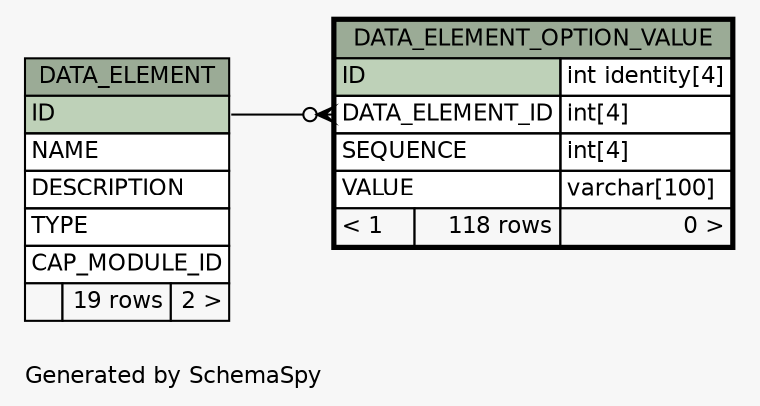 // dot 2.28.0 on Windows 7 6.1
// SchemaSpy rev 590
digraph "oneDegreeRelationshipsDiagram" {
  graph [
    rankdir="RL"
    bgcolor="#f7f7f7"
    label="\nGenerated by SchemaSpy"
    labeljust="l"
    nodesep="0.18"
    ranksep="0.46"
    fontname="Helvetica"
    fontsize="11"
  ];
  node [
    fontname="Helvetica"
    fontsize="11"
    shape="plaintext"
  ];
  edge [
    arrowsize="0.8"
  ];
  "DATA_ELEMENT_OPTION_VALUE":"DATA_ELEMENT_ID":w -> "DATA_ELEMENT":"ID":e [arrowhead=none dir=back arrowtail=crowodot];
  "DATA_ELEMENT" [
    label=<
    <TABLE BORDER="0" CELLBORDER="1" CELLSPACING="0" BGCOLOR="#ffffff">
      <TR><TD COLSPAN="3" BGCOLOR="#9bab96" ALIGN="CENTER">DATA_ELEMENT</TD></TR>
      <TR><TD PORT="ID" COLSPAN="3" BGCOLOR="#bed1b8" ALIGN="LEFT">ID</TD></TR>
      <TR><TD PORT="NAME" COLSPAN="3" ALIGN="LEFT">NAME</TD></TR>
      <TR><TD PORT="DESCRIPTION" COLSPAN="3" ALIGN="LEFT">DESCRIPTION</TD></TR>
      <TR><TD PORT="TYPE" COLSPAN="3" ALIGN="LEFT">TYPE</TD></TR>
      <TR><TD PORT="CAP_MODULE_ID" COLSPAN="3" ALIGN="LEFT">CAP_MODULE_ID</TD></TR>
      <TR><TD ALIGN="LEFT" BGCOLOR="#f7f7f7">  </TD><TD ALIGN="RIGHT" BGCOLOR="#f7f7f7">19 rows</TD><TD ALIGN="RIGHT" BGCOLOR="#f7f7f7">2 &gt;</TD></TR>
    </TABLE>>
    URL="DATA_ELEMENT.html"
    tooltip="DATA_ELEMENT"
  ];
  "DATA_ELEMENT_OPTION_VALUE" [
    label=<
    <TABLE BORDER="2" CELLBORDER="1" CELLSPACING="0" BGCOLOR="#ffffff">
      <TR><TD COLSPAN="3" BGCOLOR="#9bab96" ALIGN="CENTER">DATA_ELEMENT_OPTION_VALUE</TD></TR>
      <TR><TD PORT="ID" COLSPAN="2" BGCOLOR="#bed1b8" ALIGN="LEFT">ID</TD><TD PORT="ID.type" ALIGN="LEFT">int identity[4]</TD></TR>
      <TR><TD PORT="DATA_ELEMENT_ID" COLSPAN="2" ALIGN="LEFT">DATA_ELEMENT_ID</TD><TD PORT="DATA_ELEMENT_ID.type" ALIGN="LEFT">int[4]</TD></TR>
      <TR><TD PORT="SEQUENCE" COLSPAN="2" ALIGN="LEFT">SEQUENCE</TD><TD PORT="SEQUENCE.type" ALIGN="LEFT">int[4]</TD></TR>
      <TR><TD PORT="VALUE" COLSPAN="2" ALIGN="LEFT">VALUE</TD><TD PORT="VALUE.type" ALIGN="LEFT">varchar[100]</TD></TR>
      <TR><TD ALIGN="LEFT" BGCOLOR="#f7f7f7">&lt; 1</TD><TD ALIGN="RIGHT" BGCOLOR="#f7f7f7">118 rows</TD><TD ALIGN="RIGHT" BGCOLOR="#f7f7f7">0 &gt;</TD></TR>
    </TABLE>>
    URL="DATA_ELEMENT_OPTION_VALUE.html"
    tooltip="DATA_ELEMENT_OPTION_VALUE"
  ];
}
